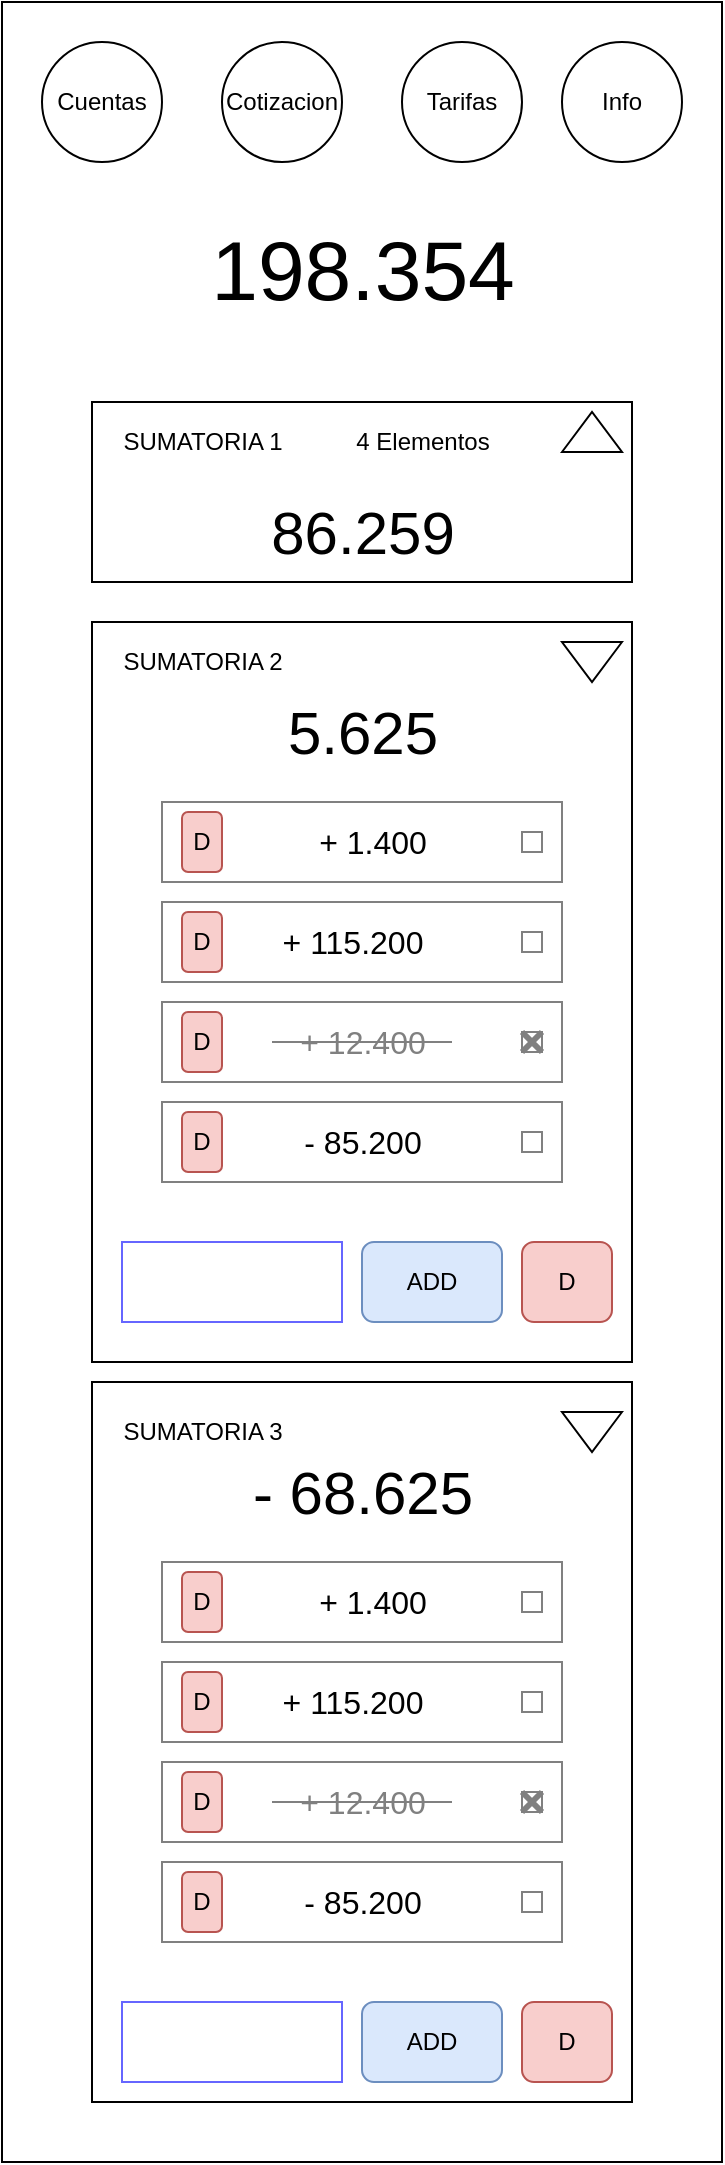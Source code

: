 <mxfile version="16.6.4" type="github">
  <diagram id="LqH0sjRRcGHtMj45-_EA" name="UI">
    <mxGraphModel dx="1459" dy="816" grid="1" gridSize="10" guides="1" tooltips="1" connect="1" arrows="1" fold="1" page="1" pageScale="1" pageWidth="827" pageHeight="1169" math="0" shadow="0">
      <root>
        <mxCell id="0" />
        <mxCell id="1" parent="0" />
        <mxCell id="yo-6rMwbI_qUXmu5xl-3-2" value="" style="rounded=0;whiteSpace=wrap;html=1;" vertex="1" parent="1">
          <mxGeometry x="40" y="40" width="360" height="1080" as="geometry" />
        </mxCell>
        <mxCell id="yo-6rMwbI_qUXmu5xl-3-4" value="Cuentas" style="ellipse;whiteSpace=wrap;html=1;aspect=fixed;" vertex="1" parent="1">
          <mxGeometry x="60" y="60" width="60" height="60" as="geometry" />
        </mxCell>
        <mxCell id="yo-6rMwbI_qUXmu5xl-3-5" value="Cotizacion" style="ellipse;whiteSpace=wrap;html=1;aspect=fixed;" vertex="1" parent="1">
          <mxGeometry x="150" y="60" width="60" height="60" as="geometry" />
        </mxCell>
        <mxCell id="yo-6rMwbI_qUXmu5xl-3-6" value="Tarifas" style="ellipse;whiteSpace=wrap;html=1;aspect=fixed;" vertex="1" parent="1">
          <mxGeometry x="240" y="60" width="60" height="60" as="geometry" />
        </mxCell>
        <mxCell id="yo-6rMwbI_qUXmu5xl-3-7" value="Info" style="ellipse;whiteSpace=wrap;html=1;aspect=fixed;" vertex="1" parent="1">
          <mxGeometry x="320" y="60" width="60" height="60" as="geometry" />
        </mxCell>
        <mxCell id="yo-6rMwbI_qUXmu5xl-3-8" value="" style="rounded=0;whiteSpace=wrap;html=1;" vertex="1" parent="1">
          <mxGeometry x="85" y="350" width="270" height="370" as="geometry" />
        </mxCell>
        <mxCell id="yo-6rMwbI_qUXmu5xl-3-13" value="" style="triangle;whiteSpace=wrap;html=1;rotation=90;" vertex="1" parent="1">
          <mxGeometry x="325" y="355" width="20" height="30" as="geometry" />
        </mxCell>
        <mxCell id="yo-6rMwbI_qUXmu5xl-3-14" value="SUMATORIA 2" style="text;html=1;align=center;verticalAlign=middle;resizable=0;points=[];autosize=1;strokeColor=none;fillColor=none;" vertex="1" parent="1">
          <mxGeometry x="95" y="360" width="90" height="20" as="geometry" />
        </mxCell>
        <mxCell id="yo-6rMwbI_qUXmu5xl-3-15" value="" style="rounded=0;whiteSpace=wrap;html=1;strokeColor=#6666FF;" vertex="1" parent="1">
          <mxGeometry x="100" y="660" width="110" height="40" as="geometry" />
        </mxCell>
        <mxCell id="yo-6rMwbI_qUXmu5xl-3-16" value="ADD" style="rounded=1;whiteSpace=wrap;html=1;fillColor=#dae8fc;strokeColor=#6c8ebf;" vertex="1" parent="1">
          <mxGeometry x="220" y="660" width="70" height="40" as="geometry" />
        </mxCell>
        <mxCell id="yo-6rMwbI_qUXmu5xl-3-17" value="&lt;font style=&quot;font-size: 30px&quot;&gt;5.625&lt;/font&gt;" style="text;html=1;align=center;verticalAlign=middle;resizable=0;points=[];autosize=1;strokeColor=none;fillColor=none;" vertex="1" parent="1">
          <mxGeometry x="175" y="390" width="90" height="30" as="geometry" />
        </mxCell>
        <mxCell id="yo-6rMwbI_qUXmu5xl-3-28" value="D" style="rounded=1;whiteSpace=wrap;html=1;fillColor=#f8cecc;strokeColor=#b85450;" vertex="1" parent="1">
          <mxGeometry x="300" y="660" width="45" height="40" as="geometry" />
        </mxCell>
        <mxCell id="yo-6rMwbI_qUXmu5xl-3-34" value="" style="group" vertex="1" connectable="0" parent="1">
          <mxGeometry x="120" y="440" width="200" height="40" as="geometry" />
        </mxCell>
        <mxCell id="yo-6rMwbI_qUXmu5xl-3-23" value="" style="rounded=0;whiteSpace=wrap;html=1;fontSize=30;strokeColor=#808080;" vertex="1" parent="yo-6rMwbI_qUXmu5xl-3-34">
          <mxGeometry width="200" height="40" as="geometry" />
        </mxCell>
        <mxCell id="yo-6rMwbI_qUXmu5xl-3-19" value="&lt;font style=&quot;font-size: 16px&quot;&gt;+ 1.400&lt;/font&gt;" style="text;html=1;align=center;verticalAlign=middle;resizable=0;points=[];autosize=1;strokeColor=none;fillColor=none;strokeWidth=4;" vertex="1" parent="yo-6rMwbI_qUXmu5xl-3-34">
          <mxGeometry x="70" y="10" width="70" height="20" as="geometry" />
        </mxCell>
        <mxCell id="yo-6rMwbI_qUXmu5xl-3-24" value="" style="rounded=0;whiteSpace=wrap;html=1;fontSize=30;strokeColor=#808080;" vertex="1" parent="yo-6rMwbI_qUXmu5xl-3-34">
          <mxGeometry x="180" y="15" width="10" height="10" as="geometry" />
        </mxCell>
        <mxCell id="yo-6rMwbI_qUXmu5xl-3-31" value="D" style="rounded=1;whiteSpace=wrap;html=1;fillColor=#f8cecc;strokeColor=#b85450;" vertex="1" parent="yo-6rMwbI_qUXmu5xl-3-34">
          <mxGeometry x="10" y="5" width="20" height="30" as="geometry" />
        </mxCell>
        <mxCell id="yo-6rMwbI_qUXmu5xl-3-35" value="" style="group" vertex="1" connectable="0" parent="1">
          <mxGeometry x="120" y="490" width="200" height="40" as="geometry" />
        </mxCell>
        <mxCell id="yo-6rMwbI_qUXmu5xl-3-36" value="" style="rounded=0;whiteSpace=wrap;html=1;fontSize=30;strokeColor=#808080;" vertex="1" parent="yo-6rMwbI_qUXmu5xl-3-35">
          <mxGeometry width="200" height="40" as="geometry" />
        </mxCell>
        <mxCell id="yo-6rMwbI_qUXmu5xl-3-37" value="&lt;font style=&quot;font-size: 16px&quot;&gt;+ 115.200&lt;/font&gt;" style="text;html=1;align=center;verticalAlign=middle;resizable=0;points=[];autosize=1;strokeColor=none;fillColor=none;strokeWidth=4;" vertex="1" parent="yo-6rMwbI_qUXmu5xl-3-35">
          <mxGeometry x="50" y="10" width="90" height="20" as="geometry" />
        </mxCell>
        <mxCell id="yo-6rMwbI_qUXmu5xl-3-38" value="" style="rounded=0;whiteSpace=wrap;html=1;fontSize=30;strokeColor=#808080;" vertex="1" parent="yo-6rMwbI_qUXmu5xl-3-35">
          <mxGeometry x="180" y="15" width="10" height="10" as="geometry" />
        </mxCell>
        <mxCell id="yo-6rMwbI_qUXmu5xl-3-39" value="D" style="rounded=1;whiteSpace=wrap;html=1;fillColor=#f8cecc;strokeColor=#b85450;" vertex="1" parent="yo-6rMwbI_qUXmu5xl-3-35">
          <mxGeometry x="10" y="5" width="20" height="30" as="geometry" />
        </mxCell>
        <mxCell id="yo-6rMwbI_qUXmu5xl-3-40" value="" style="group;sketch=0;" vertex="1" connectable="0" parent="1">
          <mxGeometry x="120" y="540" width="200" height="40" as="geometry" />
        </mxCell>
        <mxCell id="yo-6rMwbI_qUXmu5xl-3-41" value="" style="rounded=0;whiteSpace=wrap;html=1;fontSize=30;strokeColor=#808080;" vertex="1" parent="yo-6rMwbI_qUXmu5xl-3-40">
          <mxGeometry width="200" height="40" as="geometry" />
        </mxCell>
        <mxCell id="yo-6rMwbI_qUXmu5xl-3-43" value="" style="rounded=0;whiteSpace=wrap;html=1;fontSize=30;strokeColor=#808080;" vertex="1" parent="yo-6rMwbI_qUXmu5xl-3-40">
          <mxGeometry x="180" y="15" width="10" height="10" as="geometry" />
        </mxCell>
        <mxCell id="yo-6rMwbI_qUXmu5xl-3-44" value="D" style="rounded=1;whiteSpace=wrap;html=1;fillColor=#f8cecc;strokeColor=#b85450;" vertex="1" parent="yo-6rMwbI_qUXmu5xl-3-40">
          <mxGeometry x="10" y="5" width="20" height="30" as="geometry" />
        </mxCell>
        <mxCell id="yo-6rMwbI_qUXmu5xl-3-42" value="&lt;font style=&quot;font-size: 16px&quot;&gt;+ 12.400&lt;/font&gt;" style="text;html=1;align=center;verticalAlign=middle;resizable=0;points=[];autosize=1;strokeColor=none;fillColor=none;strokeWidth=4;fontColor=#808080;sketch=0;shadow=0;gradientColor=none;fontStyle=0;horizontal=1;rounded=0;glass=1;" vertex="1" parent="yo-6rMwbI_qUXmu5xl-3-40">
          <mxGeometry x="60" y="10" width="80" height="20" as="geometry" />
        </mxCell>
        <mxCell id="yo-6rMwbI_qUXmu5xl-3-47" value="" style="shape=umlDestroy;whiteSpace=wrap;html=1;strokeWidth=3;rounded=0;shadow=0;glass=1;sketch=0;fontSize=16;fontColor=#808080;fillColor=none;gradientColor=none;strokeColor=#808080;" vertex="1" parent="yo-6rMwbI_qUXmu5xl-3-40">
          <mxGeometry x="180" y="15" width="10" height="10" as="geometry" />
        </mxCell>
        <mxCell id="yo-6rMwbI_qUXmu5xl-3-48" value="" style="line;strokeWidth=1;html=1;perimeter=backbonePerimeter;points=[];outlineConnect=0;rounded=0;shadow=0;glass=1;sketch=0;fontSize=16;fontColor=#808080;fillColor=none;gradientColor=none;strokeColor=#808080;" vertex="1" parent="yo-6rMwbI_qUXmu5xl-3-40">
          <mxGeometry x="55" y="15" width="90" height="10" as="geometry" />
        </mxCell>
        <mxCell id="yo-6rMwbI_qUXmu5xl-3-49" value="" style="group" vertex="1" connectable="0" parent="1">
          <mxGeometry x="120" y="590" width="200" height="40" as="geometry" />
        </mxCell>
        <mxCell id="yo-6rMwbI_qUXmu5xl-3-50" value="" style="rounded=0;whiteSpace=wrap;html=1;fontSize=30;strokeColor=#808080;" vertex="1" parent="yo-6rMwbI_qUXmu5xl-3-49">
          <mxGeometry width="200" height="40" as="geometry" />
        </mxCell>
        <mxCell id="yo-6rMwbI_qUXmu5xl-3-51" value="&lt;font style=&quot;font-size: 16px&quot;&gt;- 85.200&lt;/font&gt;" style="text;html=1;align=center;verticalAlign=middle;resizable=0;points=[];autosize=1;strokeColor=none;fillColor=none;strokeWidth=4;" vertex="1" parent="yo-6rMwbI_qUXmu5xl-3-49">
          <mxGeometry x="65" y="10" width="70" height="20" as="geometry" />
        </mxCell>
        <mxCell id="yo-6rMwbI_qUXmu5xl-3-52" value="" style="rounded=0;whiteSpace=wrap;html=1;fontSize=30;strokeColor=#808080;" vertex="1" parent="yo-6rMwbI_qUXmu5xl-3-49">
          <mxGeometry x="180" y="15" width="10" height="10" as="geometry" />
        </mxCell>
        <mxCell id="yo-6rMwbI_qUXmu5xl-3-53" value="D" style="rounded=1;whiteSpace=wrap;html=1;fillColor=#f8cecc;strokeColor=#b85450;" vertex="1" parent="yo-6rMwbI_qUXmu5xl-3-49">
          <mxGeometry x="10" y="5" width="20" height="30" as="geometry" />
        </mxCell>
        <mxCell id="yo-6rMwbI_qUXmu5xl-3-54" value="" style="rounded=0;whiteSpace=wrap;html=1;" vertex="1" parent="1">
          <mxGeometry x="85" y="730" width="270" height="360" as="geometry" />
        </mxCell>
        <mxCell id="yo-6rMwbI_qUXmu5xl-3-55" value="" style="triangle;whiteSpace=wrap;html=1;rotation=90;" vertex="1" parent="1">
          <mxGeometry x="325" y="740" width="20" height="30" as="geometry" />
        </mxCell>
        <mxCell id="yo-6rMwbI_qUXmu5xl-3-56" value="SUMATORIA 3" style="text;html=1;align=center;verticalAlign=middle;resizable=0;points=[];autosize=1;strokeColor=none;fillColor=none;" vertex="1" parent="1">
          <mxGeometry x="95" y="745" width="90" height="20" as="geometry" />
        </mxCell>
        <mxCell id="yo-6rMwbI_qUXmu5xl-3-57" value="" style="rounded=0;whiteSpace=wrap;html=1;strokeColor=#6666FF;" vertex="1" parent="1">
          <mxGeometry x="100" y="1040" width="110" height="40" as="geometry" />
        </mxCell>
        <mxCell id="yo-6rMwbI_qUXmu5xl-3-58" value="ADD" style="rounded=1;whiteSpace=wrap;html=1;fillColor=#dae8fc;strokeColor=#6c8ebf;" vertex="1" parent="1">
          <mxGeometry x="220" y="1040" width="70" height="40" as="geometry" />
        </mxCell>
        <mxCell id="yo-6rMwbI_qUXmu5xl-3-59" value="&lt;font style=&quot;font-size: 30px&quot;&gt;- 68.625&lt;/font&gt;" style="text;html=1;align=center;verticalAlign=middle;resizable=0;points=[];autosize=1;strokeColor=none;fillColor=none;" vertex="1" parent="1">
          <mxGeometry x="155" y="770" width="130" height="30" as="geometry" />
        </mxCell>
        <mxCell id="yo-6rMwbI_qUXmu5xl-3-60" value="D" style="rounded=1;whiteSpace=wrap;html=1;fillColor=#f8cecc;strokeColor=#b85450;" vertex="1" parent="1">
          <mxGeometry x="300" y="1040" width="45" height="40" as="geometry" />
        </mxCell>
        <mxCell id="yo-6rMwbI_qUXmu5xl-3-61" value="" style="group" vertex="1" connectable="0" parent="1">
          <mxGeometry x="120" y="820" width="200" height="40" as="geometry" />
        </mxCell>
        <mxCell id="yo-6rMwbI_qUXmu5xl-3-62" value="" style="rounded=0;whiteSpace=wrap;html=1;fontSize=30;strokeColor=#808080;" vertex="1" parent="yo-6rMwbI_qUXmu5xl-3-61">
          <mxGeometry width="200" height="40" as="geometry" />
        </mxCell>
        <mxCell id="yo-6rMwbI_qUXmu5xl-3-63" value="&lt;font style=&quot;font-size: 16px&quot;&gt;+ 1.400&lt;/font&gt;" style="text;html=1;align=center;verticalAlign=middle;resizable=0;points=[];autosize=1;strokeColor=none;fillColor=none;strokeWidth=4;" vertex="1" parent="yo-6rMwbI_qUXmu5xl-3-61">
          <mxGeometry x="70" y="10" width="70" height="20" as="geometry" />
        </mxCell>
        <mxCell id="yo-6rMwbI_qUXmu5xl-3-64" value="" style="rounded=0;whiteSpace=wrap;html=1;fontSize=30;strokeColor=#808080;" vertex="1" parent="yo-6rMwbI_qUXmu5xl-3-61">
          <mxGeometry x="180" y="15" width="10" height="10" as="geometry" />
        </mxCell>
        <mxCell id="yo-6rMwbI_qUXmu5xl-3-65" value="D" style="rounded=1;whiteSpace=wrap;html=1;fillColor=#f8cecc;strokeColor=#b85450;" vertex="1" parent="yo-6rMwbI_qUXmu5xl-3-61">
          <mxGeometry x="10" y="5" width="20" height="30" as="geometry" />
        </mxCell>
        <mxCell id="yo-6rMwbI_qUXmu5xl-3-66" value="" style="group" vertex="1" connectable="0" parent="1">
          <mxGeometry x="120" y="870" width="200" height="40" as="geometry" />
        </mxCell>
        <mxCell id="yo-6rMwbI_qUXmu5xl-3-67" value="" style="rounded=0;whiteSpace=wrap;html=1;fontSize=30;strokeColor=#808080;" vertex="1" parent="yo-6rMwbI_qUXmu5xl-3-66">
          <mxGeometry width="200" height="40" as="geometry" />
        </mxCell>
        <mxCell id="yo-6rMwbI_qUXmu5xl-3-68" value="&lt;font style=&quot;font-size: 16px&quot;&gt;+ 115.200&lt;/font&gt;" style="text;html=1;align=center;verticalAlign=middle;resizable=0;points=[];autosize=1;strokeColor=none;fillColor=none;strokeWidth=4;" vertex="1" parent="yo-6rMwbI_qUXmu5xl-3-66">
          <mxGeometry x="50" y="10" width="90" height="20" as="geometry" />
        </mxCell>
        <mxCell id="yo-6rMwbI_qUXmu5xl-3-69" value="" style="rounded=0;whiteSpace=wrap;html=1;fontSize=30;strokeColor=#808080;" vertex="1" parent="yo-6rMwbI_qUXmu5xl-3-66">
          <mxGeometry x="180" y="15" width="10" height="10" as="geometry" />
        </mxCell>
        <mxCell id="yo-6rMwbI_qUXmu5xl-3-70" value="D" style="rounded=1;whiteSpace=wrap;html=1;fillColor=#f8cecc;strokeColor=#b85450;" vertex="1" parent="yo-6rMwbI_qUXmu5xl-3-66">
          <mxGeometry x="10" y="5" width="20" height="30" as="geometry" />
        </mxCell>
        <mxCell id="yo-6rMwbI_qUXmu5xl-3-71" value="" style="group;sketch=0;" vertex="1" connectable="0" parent="1">
          <mxGeometry x="120" y="920" width="200" height="40" as="geometry" />
        </mxCell>
        <mxCell id="yo-6rMwbI_qUXmu5xl-3-72" value="" style="rounded=0;whiteSpace=wrap;html=1;fontSize=30;strokeColor=#808080;" vertex="1" parent="yo-6rMwbI_qUXmu5xl-3-71">
          <mxGeometry width="200" height="40" as="geometry" />
        </mxCell>
        <mxCell id="yo-6rMwbI_qUXmu5xl-3-73" value="" style="rounded=0;whiteSpace=wrap;html=1;fontSize=30;strokeColor=#808080;" vertex="1" parent="yo-6rMwbI_qUXmu5xl-3-71">
          <mxGeometry x="180" y="15" width="10" height="10" as="geometry" />
        </mxCell>
        <mxCell id="yo-6rMwbI_qUXmu5xl-3-74" value="D" style="rounded=1;whiteSpace=wrap;html=1;fillColor=#f8cecc;strokeColor=#b85450;" vertex="1" parent="yo-6rMwbI_qUXmu5xl-3-71">
          <mxGeometry x="10" y="5" width="20" height="30" as="geometry" />
        </mxCell>
        <mxCell id="yo-6rMwbI_qUXmu5xl-3-75" value="&lt;font style=&quot;font-size: 16px&quot;&gt;+ 12.400&lt;/font&gt;" style="text;html=1;align=center;verticalAlign=middle;resizable=0;points=[];autosize=1;strokeColor=none;fillColor=none;strokeWidth=4;fontColor=#808080;sketch=0;shadow=0;gradientColor=none;fontStyle=0;horizontal=1;rounded=0;glass=1;" vertex="1" parent="yo-6rMwbI_qUXmu5xl-3-71">
          <mxGeometry x="60" y="10" width="80" height="20" as="geometry" />
        </mxCell>
        <mxCell id="yo-6rMwbI_qUXmu5xl-3-76" value="" style="shape=umlDestroy;whiteSpace=wrap;html=1;strokeWidth=3;rounded=0;shadow=0;glass=1;sketch=0;fontSize=16;fontColor=#808080;fillColor=none;gradientColor=none;strokeColor=#808080;" vertex="1" parent="yo-6rMwbI_qUXmu5xl-3-71">
          <mxGeometry x="180" y="15" width="10" height="10" as="geometry" />
        </mxCell>
        <mxCell id="yo-6rMwbI_qUXmu5xl-3-77" value="" style="line;strokeWidth=1;html=1;perimeter=backbonePerimeter;points=[];outlineConnect=0;rounded=0;shadow=0;glass=1;sketch=0;fontSize=16;fontColor=#808080;fillColor=none;gradientColor=none;strokeColor=#808080;" vertex="1" parent="yo-6rMwbI_qUXmu5xl-3-71">
          <mxGeometry x="55" y="15" width="90" height="10" as="geometry" />
        </mxCell>
        <mxCell id="yo-6rMwbI_qUXmu5xl-3-78" value="" style="group" vertex="1" connectable="0" parent="1">
          <mxGeometry x="120" y="970" width="200" height="40" as="geometry" />
        </mxCell>
        <mxCell id="yo-6rMwbI_qUXmu5xl-3-79" value="" style="rounded=0;whiteSpace=wrap;html=1;fontSize=30;strokeColor=#808080;" vertex="1" parent="yo-6rMwbI_qUXmu5xl-3-78">
          <mxGeometry width="200" height="40" as="geometry" />
        </mxCell>
        <mxCell id="yo-6rMwbI_qUXmu5xl-3-80" value="&lt;font style=&quot;font-size: 16px&quot;&gt;- 85.200&lt;/font&gt;" style="text;html=1;align=center;verticalAlign=middle;resizable=0;points=[];autosize=1;strokeColor=none;fillColor=none;strokeWidth=4;" vertex="1" parent="yo-6rMwbI_qUXmu5xl-3-78">
          <mxGeometry x="65" y="10" width="70" height="20" as="geometry" />
        </mxCell>
        <mxCell id="yo-6rMwbI_qUXmu5xl-3-81" value="" style="rounded=0;whiteSpace=wrap;html=1;fontSize=30;strokeColor=#808080;" vertex="1" parent="yo-6rMwbI_qUXmu5xl-3-78">
          <mxGeometry x="180" y="15" width="10" height="10" as="geometry" />
        </mxCell>
        <mxCell id="yo-6rMwbI_qUXmu5xl-3-82" value="D" style="rounded=1;whiteSpace=wrap;html=1;fillColor=#f8cecc;strokeColor=#b85450;" vertex="1" parent="yo-6rMwbI_qUXmu5xl-3-78">
          <mxGeometry x="10" y="5" width="20" height="30" as="geometry" />
        </mxCell>
        <mxCell id="yo-6rMwbI_qUXmu5xl-3-83" value="" style="rounded=0;whiteSpace=wrap;html=1;" vertex="1" parent="1">
          <mxGeometry x="85" y="240" width="270" height="90" as="geometry" />
        </mxCell>
        <mxCell id="yo-6rMwbI_qUXmu5xl-3-84" value="" style="triangle;whiteSpace=wrap;html=1;rotation=-90;" vertex="1" parent="1">
          <mxGeometry x="325" y="240" width="20" height="30" as="geometry" />
        </mxCell>
        <mxCell id="yo-6rMwbI_qUXmu5xl-3-85" value="SUMATORIA 1" style="text;html=1;align=center;verticalAlign=middle;resizable=0;points=[];autosize=1;strokeColor=none;fillColor=none;" vertex="1" parent="1">
          <mxGeometry x="95" y="250" width="90" height="20" as="geometry" />
        </mxCell>
        <mxCell id="yo-6rMwbI_qUXmu5xl-3-112" value="4 Elementos" style="text;html=1;align=center;verticalAlign=middle;resizable=0;points=[];autosize=1;strokeColor=none;fillColor=none;" vertex="1" parent="1">
          <mxGeometry x="210" y="250" width="80" height="20" as="geometry" />
        </mxCell>
        <mxCell id="yo-6rMwbI_qUXmu5xl-3-114" value="&lt;font style=&quot;font-size: 30px&quot;&gt;86.259&lt;/font&gt;" style="text;html=1;align=center;verticalAlign=middle;resizable=0;points=[];autosize=1;strokeColor=none;fillColor=none;" vertex="1" parent="1">
          <mxGeometry x="165" y="290" width="110" height="30" as="geometry" />
        </mxCell>
        <mxCell id="yo-6rMwbI_qUXmu5xl-3-120" value="&lt;font style=&quot;font-size: 42px&quot;&gt;198.354&lt;/font&gt;" style="text;html=1;align=center;verticalAlign=middle;resizable=0;points=[];autosize=1;strokeColor=none;fillColor=none;strokeWidth=2;" vertex="1" parent="1">
          <mxGeometry x="135" y="160" width="170" height="30" as="geometry" />
        </mxCell>
      </root>
    </mxGraphModel>
  </diagram>
</mxfile>
